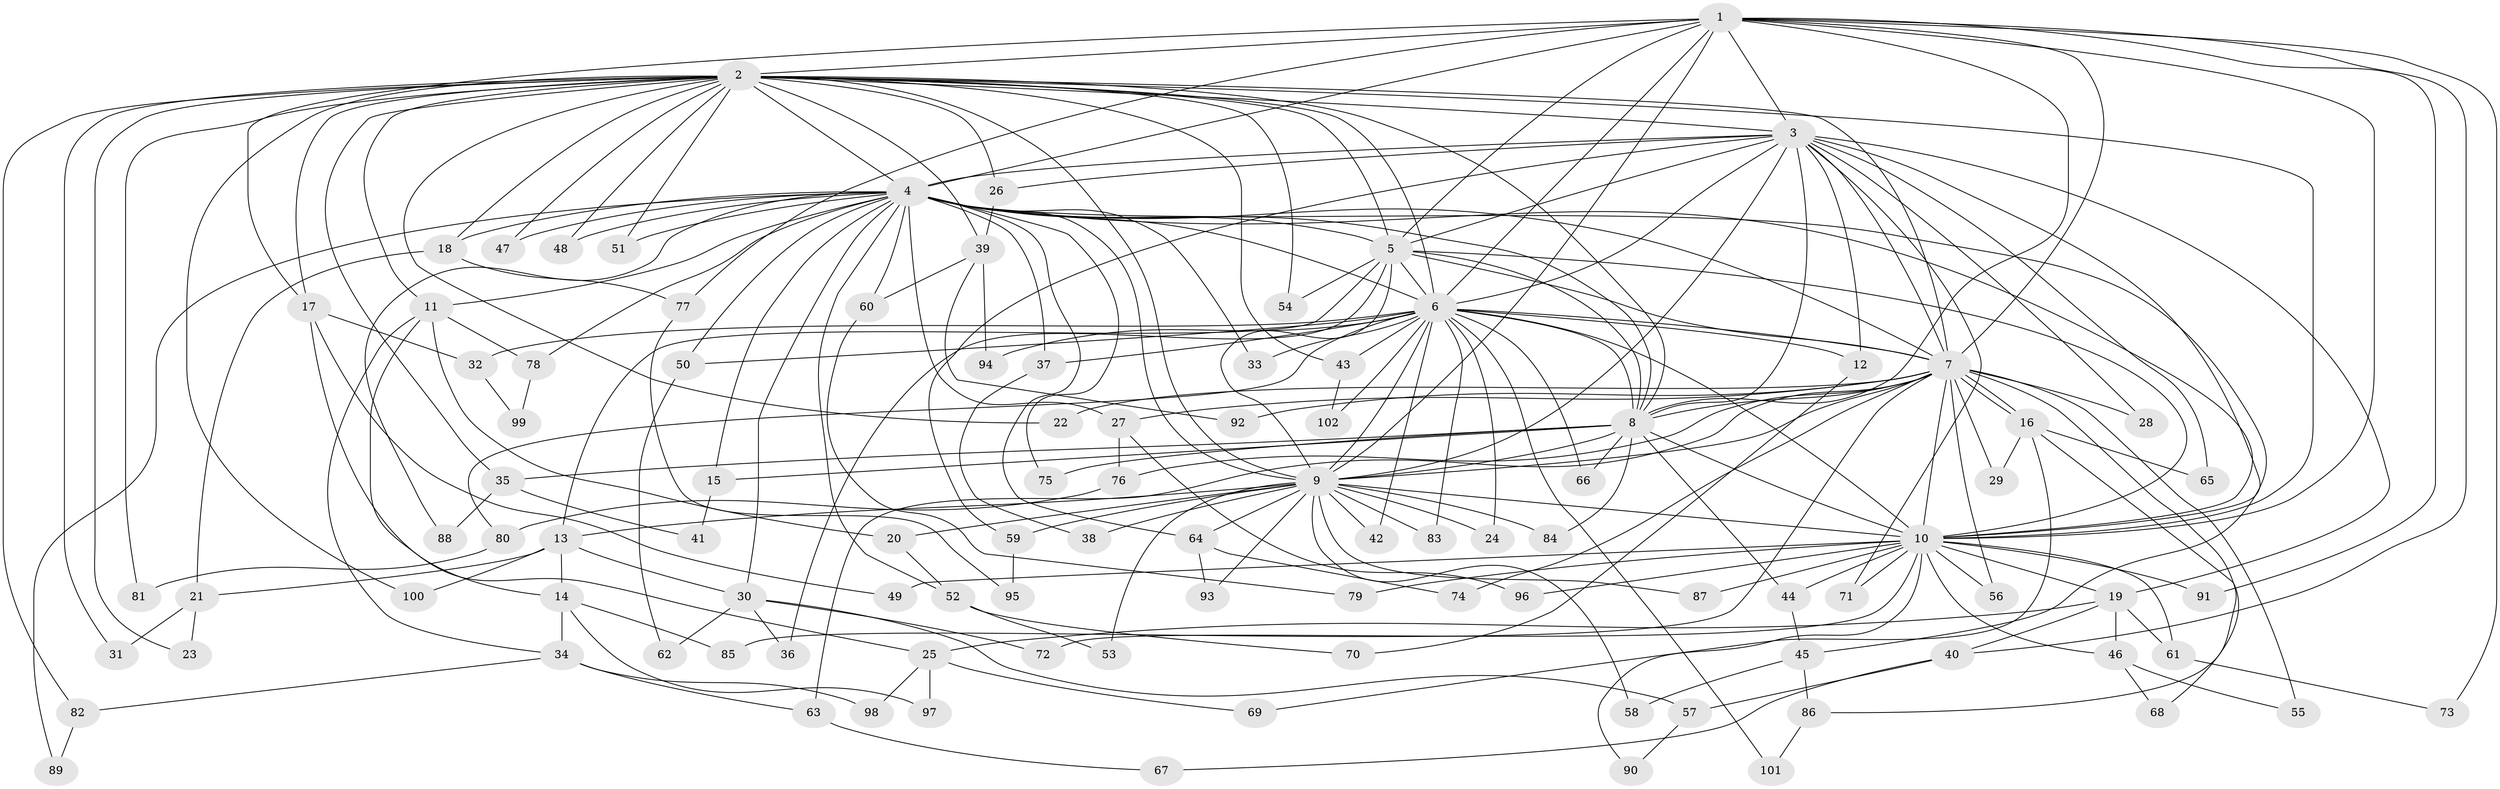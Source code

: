 // Generated by graph-tools (version 1.1) at 2025/25/03/09/25 03:25:37]
// undirected, 102 vertices, 229 edges
graph export_dot {
graph [start="1"]
  node [color=gray90,style=filled];
  1;
  2;
  3;
  4;
  5;
  6;
  7;
  8;
  9;
  10;
  11;
  12;
  13;
  14;
  15;
  16;
  17;
  18;
  19;
  20;
  21;
  22;
  23;
  24;
  25;
  26;
  27;
  28;
  29;
  30;
  31;
  32;
  33;
  34;
  35;
  36;
  37;
  38;
  39;
  40;
  41;
  42;
  43;
  44;
  45;
  46;
  47;
  48;
  49;
  50;
  51;
  52;
  53;
  54;
  55;
  56;
  57;
  58;
  59;
  60;
  61;
  62;
  63;
  64;
  65;
  66;
  67;
  68;
  69;
  70;
  71;
  72;
  73;
  74;
  75;
  76;
  77;
  78;
  79;
  80;
  81;
  82;
  83;
  84;
  85;
  86;
  87;
  88;
  89;
  90;
  91;
  92;
  93;
  94;
  95;
  96;
  97;
  98;
  99;
  100;
  101;
  102;
  1 -- 2;
  1 -- 3;
  1 -- 4;
  1 -- 5;
  1 -- 6;
  1 -- 7;
  1 -- 8;
  1 -- 9;
  1 -- 10;
  1 -- 17;
  1 -- 40;
  1 -- 73;
  1 -- 77;
  1 -- 91;
  2 -- 3;
  2 -- 4;
  2 -- 5;
  2 -- 6;
  2 -- 7;
  2 -- 8;
  2 -- 9;
  2 -- 10;
  2 -- 11;
  2 -- 17;
  2 -- 18;
  2 -- 22;
  2 -- 23;
  2 -- 26;
  2 -- 31;
  2 -- 35;
  2 -- 39;
  2 -- 43;
  2 -- 47;
  2 -- 48;
  2 -- 51;
  2 -- 54;
  2 -- 81;
  2 -- 82;
  2 -- 100;
  3 -- 4;
  3 -- 5;
  3 -- 6;
  3 -- 7;
  3 -- 8;
  3 -- 9;
  3 -- 10;
  3 -- 12;
  3 -- 19;
  3 -- 26;
  3 -- 28;
  3 -- 59;
  3 -- 65;
  3 -- 71;
  4 -- 5;
  4 -- 6;
  4 -- 7;
  4 -- 8;
  4 -- 9;
  4 -- 10;
  4 -- 11;
  4 -- 15;
  4 -- 18;
  4 -- 27;
  4 -- 30;
  4 -- 33;
  4 -- 37;
  4 -- 45;
  4 -- 47;
  4 -- 48;
  4 -- 50;
  4 -- 51;
  4 -- 52;
  4 -- 60;
  4 -- 64;
  4 -- 75;
  4 -- 78;
  4 -- 88;
  4 -- 89;
  5 -- 6;
  5 -- 7;
  5 -- 8;
  5 -- 9;
  5 -- 10;
  5 -- 13;
  5 -- 36;
  5 -- 54;
  6 -- 7;
  6 -- 8;
  6 -- 9;
  6 -- 10;
  6 -- 12;
  6 -- 24;
  6 -- 32;
  6 -- 33;
  6 -- 37;
  6 -- 42;
  6 -- 43;
  6 -- 50;
  6 -- 66;
  6 -- 80;
  6 -- 83;
  6 -- 94;
  6 -- 101;
  6 -- 102;
  7 -- 8;
  7 -- 9;
  7 -- 10;
  7 -- 16;
  7 -- 16;
  7 -- 22;
  7 -- 27;
  7 -- 28;
  7 -- 29;
  7 -- 55;
  7 -- 56;
  7 -- 63;
  7 -- 74;
  7 -- 76;
  7 -- 85;
  7 -- 86;
  7 -- 92;
  8 -- 9;
  8 -- 10;
  8 -- 15;
  8 -- 35;
  8 -- 44;
  8 -- 66;
  8 -- 75;
  8 -- 84;
  9 -- 10;
  9 -- 13;
  9 -- 20;
  9 -- 24;
  9 -- 38;
  9 -- 42;
  9 -- 53;
  9 -- 58;
  9 -- 59;
  9 -- 64;
  9 -- 83;
  9 -- 84;
  9 -- 87;
  9 -- 93;
  10 -- 19;
  10 -- 44;
  10 -- 46;
  10 -- 49;
  10 -- 56;
  10 -- 61;
  10 -- 71;
  10 -- 72;
  10 -- 79;
  10 -- 87;
  10 -- 90;
  10 -- 91;
  10 -- 96;
  11 -- 14;
  11 -- 20;
  11 -- 34;
  11 -- 78;
  12 -- 70;
  13 -- 14;
  13 -- 21;
  13 -- 30;
  13 -- 100;
  14 -- 34;
  14 -- 85;
  14 -- 97;
  15 -- 41;
  16 -- 29;
  16 -- 65;
  16 -- 68;
  16 -- 69;
  17 -- 25;
  17 -- 32;
  17 -- 49;
  18 -- 21;
  18 -- 77;
  19 -- 25;
  19 -- 40;
  19 -- 46;
  19 -- 61;
  20 -- 52;
  21 -- 23;
  21 -- 31;
  25 -- 69;
  25 -- 97;
  25 -- 98;
  26 -- 39;
  27 -- 76;
  27 -- 96;
  30 -- 36;
  30 -- 57;
  30 -- 62;
  30 -- 72;
  32 -- 99;
  34 -- 63;
  34 -- 82;
  34 -- 98;
  35 -- 41;
  35 -- 88;
  37 -- 38;
  39 -- 60;
  39 -- 92;
  39 -- 94;
  40 -- 57;
  40 -- 67;
  43 -- 102;
  44 -- 45;
  45 -- 58;
  45 -- 86;
  46 -- 55;
  46 -- 68;
  50 -- 62;
  52 -- 53;
  52 -- 70;
  57 -- 90;
  59 -- 95;
  60 -- 79;
  61 -- 73;
  63 -- 67;
  64 -- 74;
  64 -- 93;
  76 -- 80;
  77 -- 95;
  78 -- 99;
  80 -- 81;
  82 -- 89;
  86 -- 101;
}
